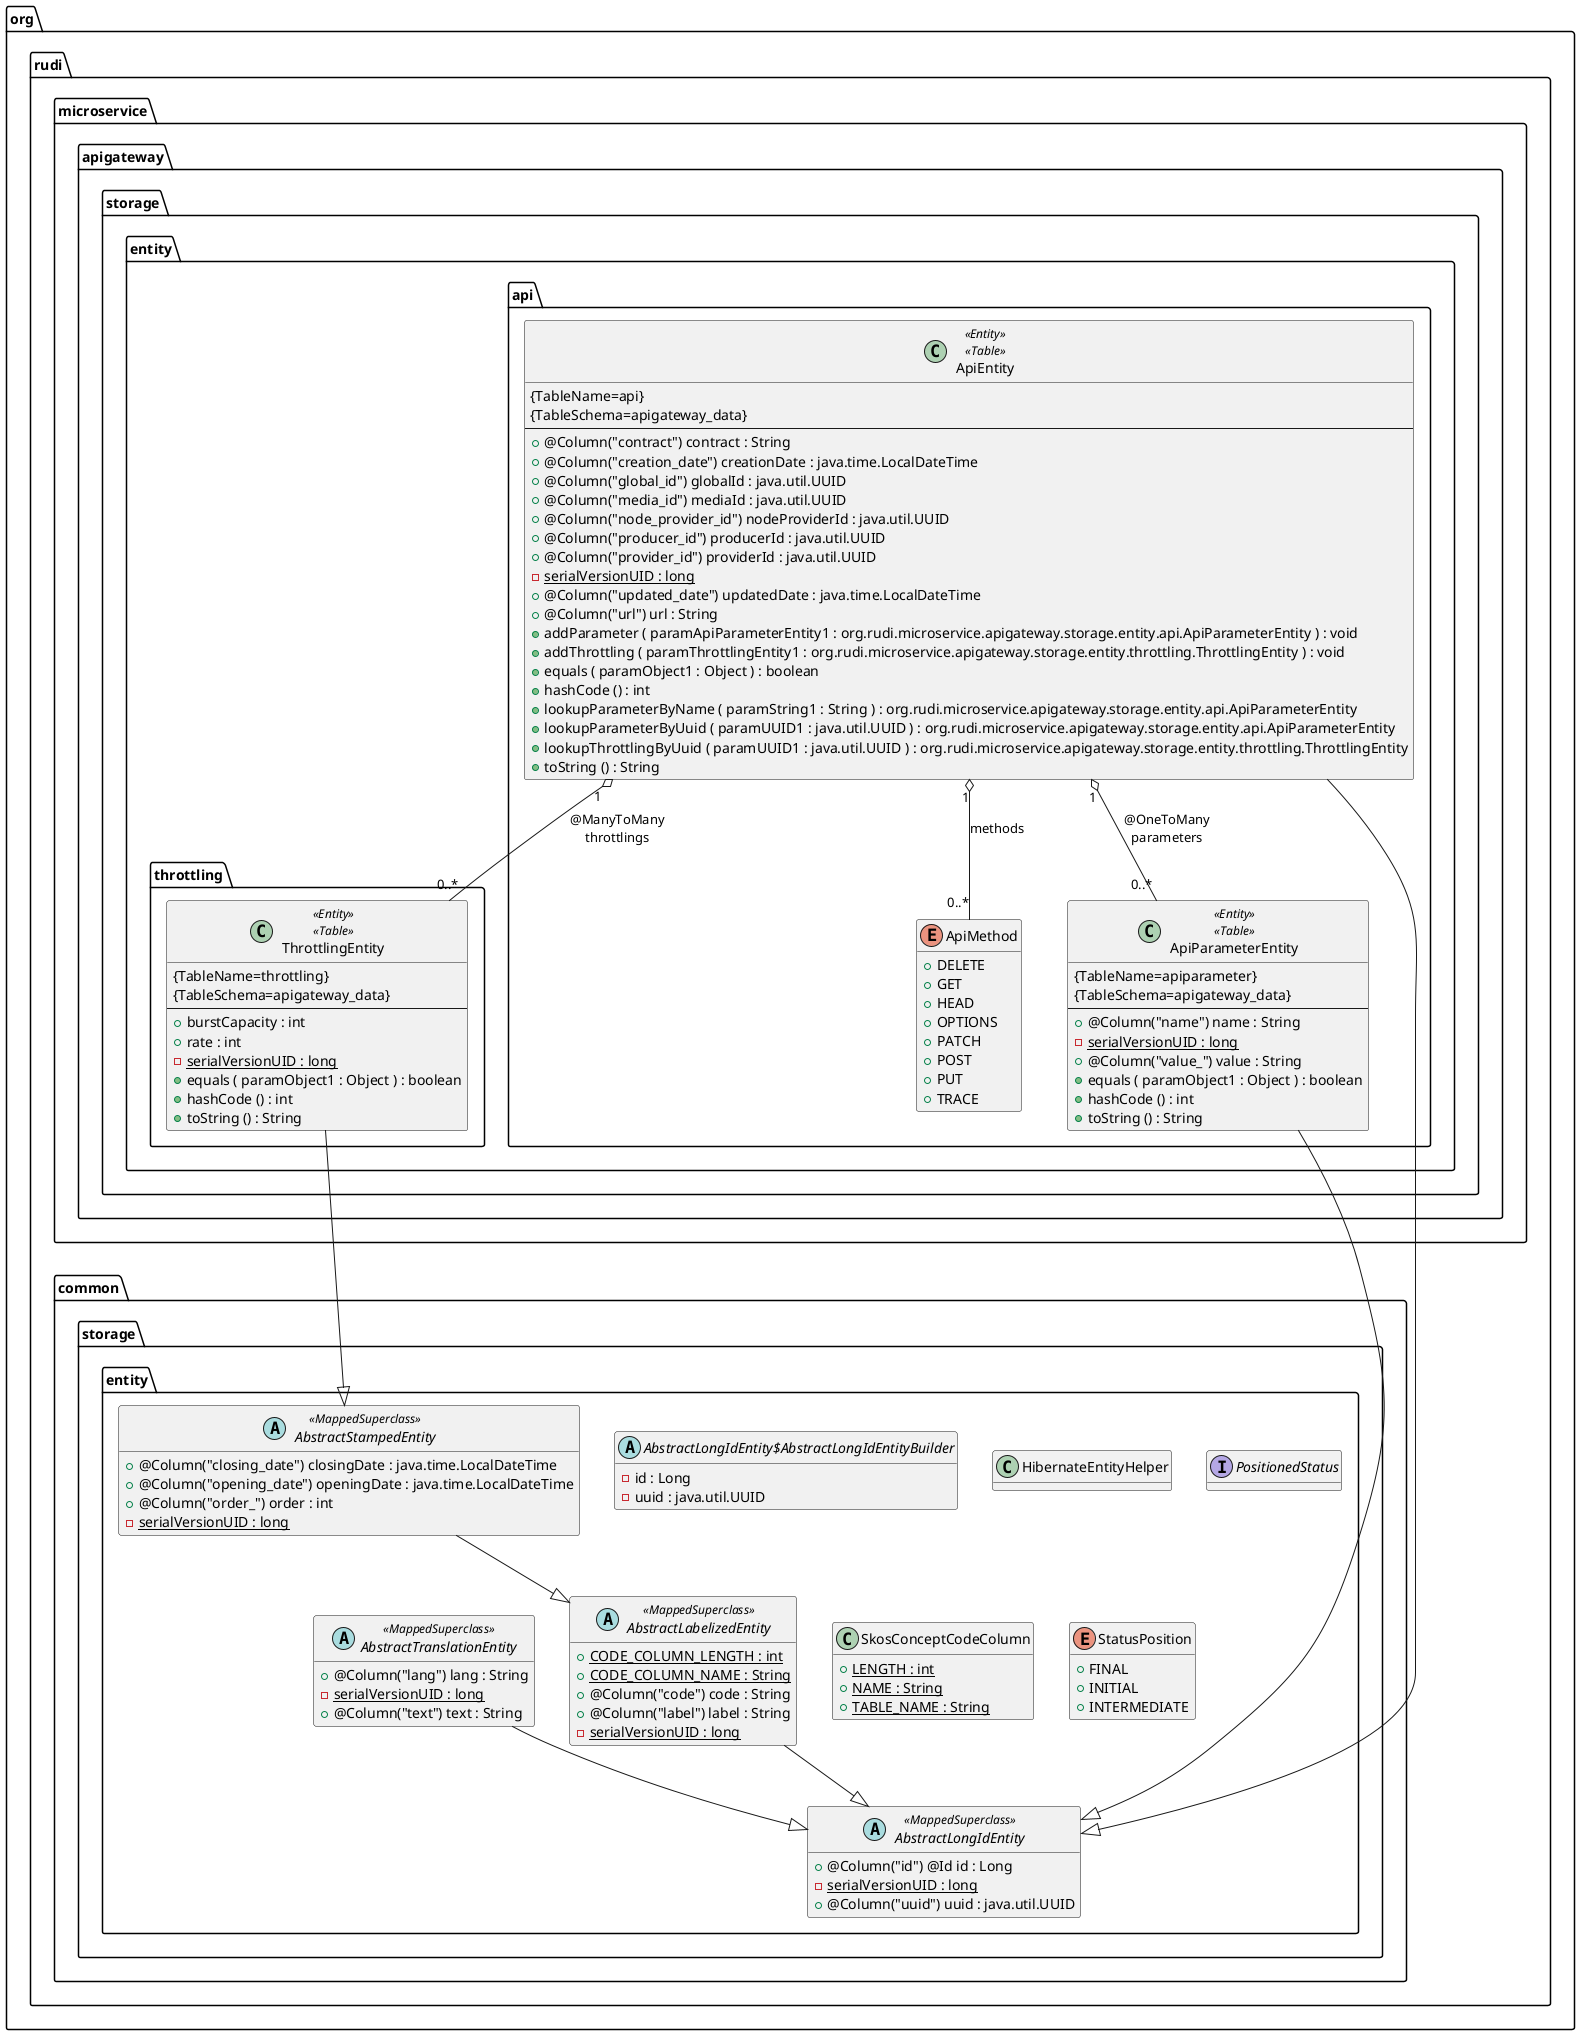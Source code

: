 @startuml

abstract class org.rudi.common.storage.entity.AbstractLabelizedEntity <<MappedSuperclass>>  {
	{field} {static} +CODE_COLUMN_LENGTH : int
	{field} {static} +CODE_COLUMN_NAME : String
	{field} +@Column("code") code : String
	{field} +@Column("label") label : String
	{field} {static} -serialVersionUID : long
	{method} +equals ( paramObject1 : Object ) : boolean
	{method} +hashCode () : int
	{method} +toString () : String
}


abstract class org.rudi.common.storage.entity.AbstractLongIdEntity <<MappedSuperclass>>  {
	{field} +@Column("id") @Id id : Long
	{field} {static} -serialVersionUID : long
	{field} +@Column("uuid") uuid : java.util.UUID
	{method} +equals ( paramObject1 : Object ) : boolean
	{method} +hashCode () : int
	{method} +toString () : String
}


abstract class org.rudi.common.storage.entity.AbstractLongIdEntity$AbstractLongIdEntityBuilder {
	{field} -id : Long
	{field} -uuid : java.util.UUID
	{method}  {abstract} +build () : org.rudi.common.storage.entity.AbstractLongIdEntity
	{method} +id ( paramLong1 : Long ) : org.rudi.common.storage.entity.AbstractLongIdEntity$AbstractLongIdEntityBuilder
	{method}  {abstract} #self () : org.rudi.common.storage.entity.AbstractLongIdEntity$AbstractLongIdEntityBuilder
	{method} +toString () : String
	{method} +uuid ( paramUUID1 : java.util.UUID ) : org.rudi.common.storage.entity.AbstractLongIdEntity$AbstractLongIdEntityBuilder
}


abstract class org.rudi.common.storage.entity.AbstractStampedEntity <<MappedSuperclass>>  {
	{field} +@Column("closing_date") closingDate : java.time.LocalDateTime
	{field} +@Column("opening_date") openingDate : java.time.LocalDateTime
	{field} +@Column("order_") order : int
	{field} {static} -serialVersionUID : long
	{method} +equals ( paramObject1 : Object ) : boolean
	{method} +hashCode () : int
	{method} +toString () : String
}


abstract class org.rudi.common.storage.entity.AbstractTranslationEntity <<MappedSuperclass>>  {
	{field} +@Column("lang") lang : String
	{field} {static} -serialVersionUID : long
	{field} +@Column("text") text : String
	{method} +equals ( paramObject1 : Object ) : boolean
	{method} +hashCode () : int
	{method} +toString () : String
}


class org.rudi.common.storage.entity.HibernateEntityHelper {
	{method}  {static} +setCollection ( paramSupplier1 : java.util.function.Supplier , paramCollection2 : java.util.Collection ) : void
}


interface org.rudi.common.storage.entity.PositionedStatus {
	{method}  {abstract} +isFinal () : boolean
	{method}  {abstract} +isInitial () : boolean
}


class org.rudi.common.storage.entity.SkosConceptCodeColumn {
	{field} {static} +LENGTH : int
	{field} {static} +NAME : String
	{field} {static} +TABLE_NAME : String
}


enum org.rudi.common.storage.entity.StatusPosition {
	{field} +FINAL
	{field} +INITIAL
	{field} +INTERMEDIATE
}


class org.rudi.microservice.apigateway.storage.entity.api.ApiEntity <<Entity>>  <<Table>>  {
 {TableName=api}
 {TableSchema=apigateway_data}
--
	{field} +@Column("contract") contract : String
	{field} +@Column("creation_date") creationDate : java.time.LocalDateTime
	{field} +@Column("global_id") globalId : java.util.UUID
	{field} +@Column("media_id") mediaId : java.util.UUID
	{field} +@Column("node_provider_id") nodeProviderId : java.util.UUID
	{field} +@Column("producer_id") producerId : java.util.UUID
	{field} +@Column("provider_id") providerId : java.util.UUID
	{field} {static} -serialVersionUID : long
	{field} +@Column("updated_date") updatedDate : java.time.LocalDateTime
	{field} +@Column("url") url : String
	{method} +addParameter ( paramApiParameterEntity1 : org.rudi.microservice.apigateway.storage.entity.api.ApiParameterEntity ) : void
	{method} +addThrottling ( paramThrottlingEntity1 : org.rudi.microservice.apigateway.storage.entity.throttling.ThrottlingEntity ) : void
	{method} +equals ( paramObject1 : Object ) : boolean
	{method} +hashCode () : int
	{method} +lookupParameterByName ( paramString1 : String ) : org.rudi.microservice.apigateway.storage.entity.api.ApiParameterEntity
	{method} +lookupParameterByUuid ( paramUUID1 : java.util.UUID ) : org.rudi.microservice.apigateway.storage.entity.api.ApiParameterEntity
	{method} +lookupThrottlingByUuid ( paramUUID1 : java.util.UUID ) : org.rudi.microservice.apigateway.storage.entity.throttling.ThrottlingEntity
	{method} +toString () : String
}


enum org.rudi.microservice.apigateway.storage.entity.api.ApiMethod {
	{field} +DELETE
	{field} +GET
	{field} +HEAD
	{field} +OPTIONS
	{field} +PATCH
	{field} +POST
	{field} +PUT
	{field} +TRACE
}


class org.rudi.microservice.apigateway.storage.entity.api.ApiParameterEntity <<Entity>>  <<Table>>  {
 {TableName=apiparameter}
 {TableSchema=apigateway_data}
--
	{field} +@Column("name") name : String
	{field} {static} -serialVersionUID : long
	{field} +@Column("value_") value : String
	{method} +equals ( paramObject1 : Object ) : boolean
	{method} +hashCode () : int
	{method} +toString () : String
}


class org.rudi.microservice.apigateway.storage.entity.throttling.ThrottlingEntity <<Entity>>  <<Table>>  {
 {TableName=throttling}
 {TableSchema=apigateway_data}
--
	{field} +burstCapacity : int
	{field} +rate : int
	{field} {static} -serialVersionUID : long
	{method} +equals ( paramObject1 : Object ) : boolean
	{method} +hashCode () : int
	{method} +toString () : String
}




org.rudi.common.storage.entity.AbstractLabelizedEntity --|>  org.rudi.common.storage.entity.AbstractLongIdEntity
org.rudi.common.storage.entity.AbstractStampedEntity --|>  org.rudi.common.storage.entity.AbstractLabelizedEntity
org.rudi.common.storage.entity.AbstractTranslationEntity --|>  org.rudi.common.storage.entity.AbstractLongIdEntity
org.rudi.microservice.apigateway.storage.entity.api.ApiEntity "1" o-- "0..*"  org.rudi.microservice.apigateway.storage.entity.api.ApiMethod : methods
org.rudi.microservice.apigateway.storage.entity.api.ApiEntity "1" o-- "0..*"  org.rudi.microservice.apigateway.storage.entity.api.ApiParameterEntity :  @OneToMany\nparameters
org.rudi.microservice.apigateway.storage.entity.api.ApiEntity "1" o-- "0..*"  org.rudi.microservice.apigateway.storage.entity.throttling.ThrottlingEntity :  @ManyToMany\nthrottlings
org.rudi.microservice.apigateway.storage.entity.api.ApiEntity --|>  org.rudi.common.storage.entity.AbstractLongIdEntity
org.rudi.microservice.apigateway.storage.entity.api.ApiParameterEntity --|>  org.rudi.common.storage.entity.AbstractLongIdEntity
org.rudi.microservice.apigateway.storage.entity.throttling.ThrottlingEntity --|>  org.rudi.common.storage.entity.AbstractStampedEntity

hide methods

@enduml